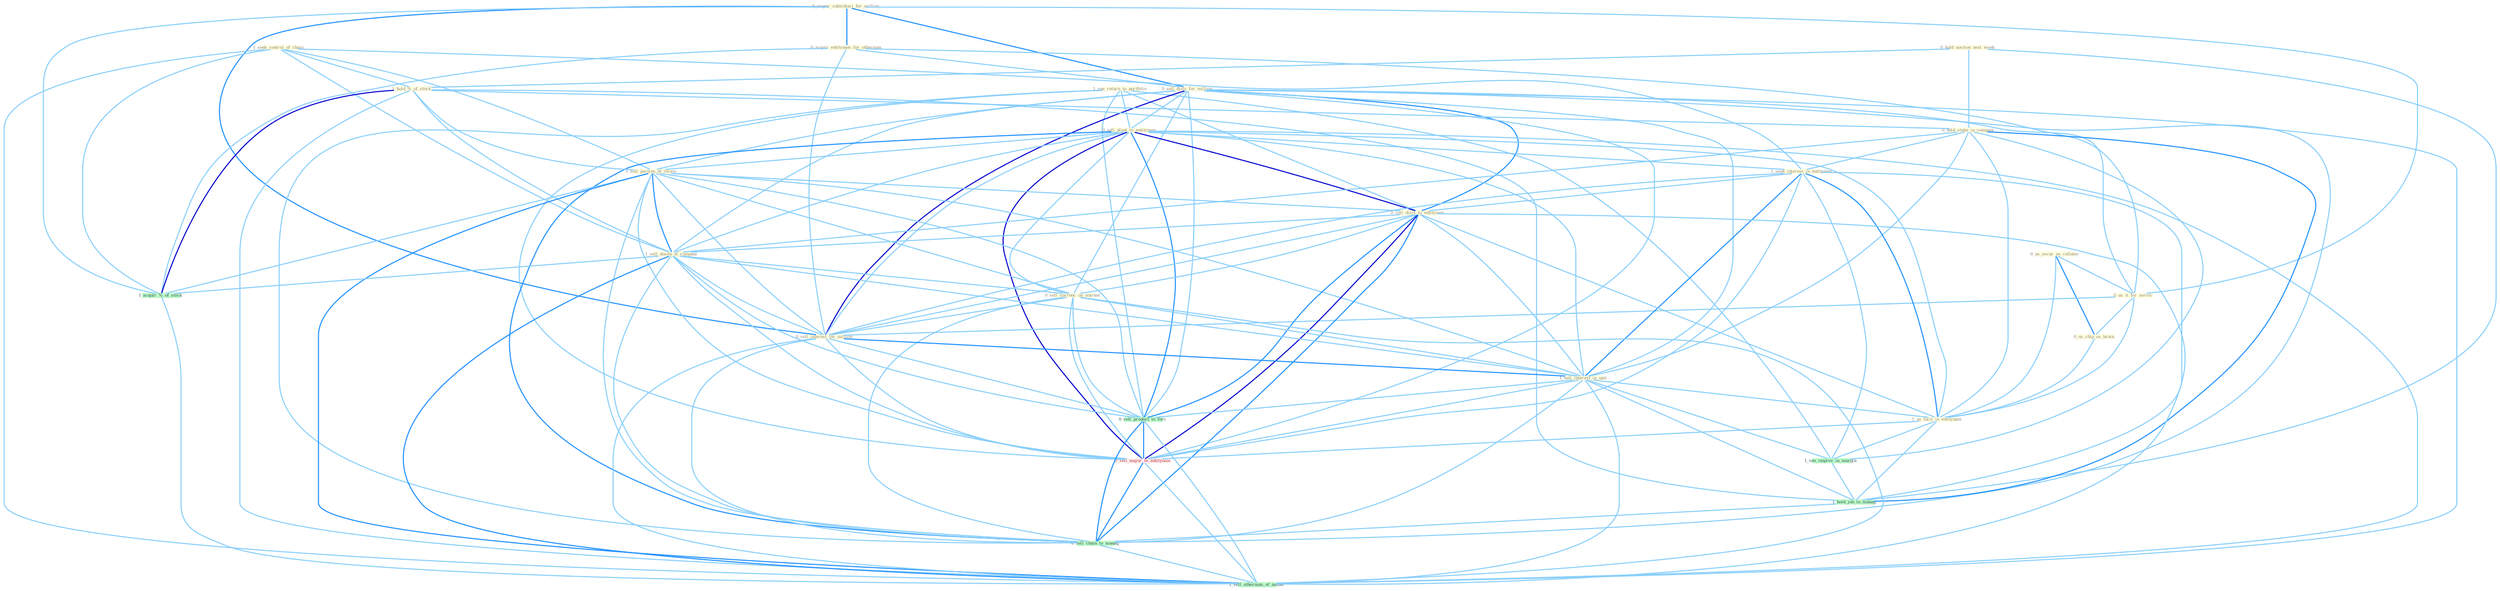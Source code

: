 Graph G{ 
    node
    [shape=polygon,style=filled,width=.5,height=.06,color="#BDFCC9",fixedsize=true,fontsize=4,
    fontcolor="#2f4f4f"];
    {node
    [color="#ffffe0", fontcolor="#8b7d6b"] "0_acquir_subsidiari_for_million " "1_see_return_to_portfolio " "0_acquir_entitynam_for_othernum " "1_seek_control_of_chain " "0_us_secur_as_collater " "0_sell_divis_for_million " "0_hold_auction_next_week " "0_sell_plant_to_entitynam " "1_hold_%_of_stock " "0_hold_stake_in_compani " "1_sell_portion_of_receiv " "0_us_it_for_servic " "1_seek_interest_in_entitynam " "0_us_chip_as_brain " "0_sell_divis_to_entitynam " "1_sell_dozen_of_compani " "0_sell_currenc_on_market " "0_sell_interest_for_million " "1_sell_interest_in_unit " "1_us_facil_in_entitynam "}
{node [color="#fff0f5", fontcolor="#b22222"] "0_sell_major_to_entitynam "}
edge [color="#B0E2FF"];

	"0_acquir_subsidiari_for_million " -- "0_acquir_entitynam_for_othernum " [w="2", color="#1e90ff" , len=0.8];
	"0_acquir_subsidiari_for_million " -- "0_sell_divis_for_million " [w="2", color="#1e90ff" , len=0.8];
	"0_acquir_subsidiari_for_million " -- "0_us_it_for_servic " [w="1", color="#87cefa" ];
	"0_acquir_subsidiari_for_million " -- "0_sell_interest_for_million " [w="2", color="#1e90ff" , len=0.8];
	"0_acquir_subsidiari_for_million " -- "1_acquir_%_of_stock " [w="1", color="#87cefa" ];
	"1_see_return_to_portfolio " -- "0_sell_plant_to_entitynam " [w="1", color="#87cefa" ];
	"1_see_return_to_portfolio " -- "0_sell_divis_to_entitynam " [w="1", color="#87cefa" ];
	"1_see_return_to_portfolio " -- "1_see_improv_in_margin " [w="1", color="#87cefa" ];
	"1_see_return_to_portfolio " -- "0_sell_product_to_forc " [w="1", color="#87cefa" ];
	"1_see_return_to_portfolio " -- "0_sell_major_to_entitynam " [w="1", color="#87cefa" ];
	"1_see_return_to_portfolio " -- "0_sell_chain_to_manag " [w="1", color="#87cefa" ];
	"0_acquir_entitynam_for_othernum " -- "0_sell_divis_for_million " [w="1", color="#87cefa" ];
	"0_acquir_entitynam_for_othernum " -- "0_us_it_for_servic " [w="1", color="#87cefa" ];
	"0_acquir_entitynam_for_othernum " -- "0_sell_interest_for_million " [w="1", color="#87cefa" ];
	"0_acquir_entitynam_for_othernum " -- "1_acquir_%_of_stock " [w="1", color="#87cefa" ];
	"1_seek_control_of_chain " -- "1_hold_%_of_stock " [w="1", color="#87cefa" ];
	"1_seek_control_of_chain " -- "1_sell_portion_of_receiv " [w="1", color="#87cefa" ];
	"1_seek_control_of_chain " -- "1_seek_interest_in_entitynam " [w="1", color="#87cefa" ];
	"1_seek_control_of_chain " -- "1_sell_dozen_of_compani " [w="1", color="#87cefa" ];
	"1_seek_control_of_chain " -- "1_acquir_%_of_stock " [w="1", color="#87cefa" ];
	"1_seek_control_of_chain " -- "1_sell_othernum_of_model " [w="1", color="#87cefa" ];
	"0_us_secur_as_collater " -- "0_us_it_for_servic " [w="1", color="#87cefa" ];
	"0_us_secur_as_collater " -- "0_us_chip_as_brain " [w="2", color="#1e90ff" , len=0.8];
	"0_us_secur_as_collater " -- "1_us_facil_in_entitynam " [w="1", color="#87cefa" ];
	"0_sell_divis_for_million " -- "0_sell_plant_to_entitynam " [w="1", color="#87cefa" ];
	"0_sell_divis_for_million " -- "1_sell_portion_of_receiv " [w="1", color="#87cefa" ];
	"0_sell_divis_for_million " -- "0_us_it_for_servic " [w="1", color="#87cefa" ];
	"0_sell_divis_for_million " -- "0_sell_divis_to_entitynam " [w="2", color="#1e90ff" , len=0.8];
	"0_sell_divis_for_million " -- "1_sell_dozen_of_compani " [w="1", color="#87cefa" ];
	"0_sell_divis_for_million " -- "0_sell_currenc_on_market " [w="1", color="#87cefa" ];
	"0_sell_divis_for_million " -- "0_sell_interest_for_million " [w="3", color="#0000cd" , len=0.6];
	"0_sell_divis_for_million " -- "1_sell_interest_in_unit " [w="1", color="#87cefa" ];
	"0_sell_divis_for_million " -- "0_sell_product_to_forc " [w="1", color="#87cefa" ];
	"0_sell_divis_for_million " -- "0_sell_major_to_entitynam " [w="1", color="#87cefa" ];
	"0_sell_divis_for_million " -- "0_sell_chain_to_manag " [w="1", color="#87cefa" ];
	"0_sell_divis_for_million " -- "1_sell_othernum_of_model " [w="1", color="#87cefa" ];
	"0_hold_auction_next_week " -- "1_hold_%_of_stock " [w="1", color="#87cefa" ];
	"0_hold_auction_next_week " -- "0_hold_stake_in_compani " [w="1", color="#87cefa" ];
	"0_hold_auction_next_week " -- "1_hold_job_in_manag " [w="1", color="#87cefa" ];
	"0_sell_plant_to_entitynam " -- "1_sell_portion_of_receiv " [w="1", color="#87cefa" ];
	"0_sell_plant_to_entitynam " -- "1_seek_interest_in_entitynam " [w="1", color="#87cefa" ];
	"0_sell_plant_to_entitynam " -- "0_sell_divis_to_entitynam " [w="3", color="#0000cd" , len=0.6];
	"0_sell_plant_to_entitynam " -- "1_sell_dozen_of_compani " [w="1", color="#87cefa" ];
	"0_sell_plant_to_entitynam " -- "0_sell_currenc_on_market " [w="1", color="#87cefa" ];
	"0_sell_plant_to_entitynam " -- "0_sell_interest_for_million " [w="1", color="#87cefa" ];
	"0_sell_plant_to_entitynam " -- "1_sell_interest_in_unit " [w="1", color="#87cefa" ];
	"0_sell_plant_to_entitynam " -- "1_us_facil_in_entitynam " [w="1", color="#87cefa" ];
	"0_sell_plant_to_entitynam " -- "0_sell_product_to_forc " [w="2", color="#1e90ff" , len=0.8];
	"0_sell_plant_to_entitynam " -- "0_sell_major_to_entitynam " [w="3", color="#0000cd" , len=0.6];
	"0_sell_plant_to_entitynam " -- "0_sell_chain_to_manag " [w="2", color="#1e90ff" , len=0.8];
	"0_sell_plant_to_entitynam " -- "1_sell_othernum_of_model " [w="1", color="#87cefa" ];
	"1_hold_%_of_stock " -- "0_hold_stake_in_compani " [w="1", color="#87cefa" ];
	"1_hold_%_of_stock " -- "1_sell_portion_of_receiv " [w="1", color="#87cefa" ];
	"1_hold_%_of_stock " -- "1_sell_dozen_of_compani " [w="1", color="#87cefa" ];
	"1_hold_%_of_stock " -- "1_acquir_%_of_stock " [w="3", color="#0000cd" , len=0.6];
	"1_hold_%_of_stock " -- "1_hold_job_in_manag " [w="1", color="#87cefa" ];
	"1_hold_%_of_stock " -- "1_sell_othernum_of_model " [w="1", color="#87cefa" ];
	"0_hold_stake_in_compani " -- "1_seek_interest_in_entitynam " [w="1", color="#87cefa" ];
	"0_hold_stake_in_compani " -- "1_sell_dozen_of_compani " [w="1", color="#87cefa" ];
	"0_hold_stake_in_compani " -- "1_sell_interest_in_unit " [w="1", color="#87cefa" ];
	"0_hold_stake_in_compani " -- "1_us_facil_in_entitynam " [w="1", color="#87cefa" ];
	"0_hold_stake_in_compani " -- "1_see_improv_in_margin " [w="1", color="#87cefa" ];
	"0_hold_stake_in_compani " -- "1_hold_job_in_manag " [w="2", color="#1e90ff" , len=0.8];
	"1_sell_portion_of_receiv " -- "0_sell_divis_to_entitynam " [w="1", color="#87cefa" ];
	"1_sell_portion_of_receiv " -- "1_sell_dozen_of_compani " [w="2", color="#1e90ff" , len=0.8];
	"1_sell_portion_of_receiv " -- "0_sell_currenc_on_market " [w="1", color="#87cefa" ];
	"1_sell_portion_of_receiv " -- "0_sell_interest_for_million " [w="1", color="#87cefa" ];
	"1_sell_portion_of_receiv " -- "1_sell_interest_in_unit " [w="1", color="#87cefa" ];
	"1_sell_portion_of_receiv " -- "1_acquir_%_of_stock " [w="1", color="#87cefa" ];
	"1_sell_portion_of_receiv " -- "0_sell_product_to_forc " [w="1", color="#87cefa" ];
	"1_sell_portion_of_receiv " -- "0_sell_major_to_entitynam " [w="1", color="#87cefa" ];
	"1_sell_portion_of_receiv " -- "0_sell_chain_to_manag " [w="1", color="#87cefa" ];
	"1_sell_portion_of_receiv " -- "1_sell_othernum_of_model " [w="2", color="#1e90ff" , len=0.8];
	"0_us_it_for_servic " -- "0_us_chip_as_brain " [w="1", color="#87cefa" ];
	"0_us_it_for_servic " -- "0_sell_interest_for_million " [w="1", color="#87cefa" ];
	"0_us_it_for_servic " -- "1_us_facil_in_entitynam " [w="1", color="#87cefa" ];
	"1_seek_interest_in_entitynam " -- "0_sell_divis_to_entitynam " [w="1", color="#87cefa" ];
	"1_seek_interest_in_entitynam " -- "0_sell_interest_for_million " [w="1", color="#87cefa" ];
	"1_seek_interest_in_entitynam " -- "1_sell_interest_in_unit " [w="2", color="#1e90ff" , len=0.8];
	"1_seek_interest_in_entitynam " -- "1_us_facil_in_entitynam " [w="2", color="#1e90ff" , len=0.8];
	"1_seek_interest_in_entitynam " -- "1_see_improv_in_margin " [w="1", color="#87cefa" ];
	"1_seek_interest_in_entitynam " -- "1_hold_job_in_manag " [w="1", color="#87cefa" ];
	"1_seek_interest_in_entitynam " -- "0_sell_major_to_entitynam " [w="1", color="#87cefa" ];
	"0_us_chip_as_brain " -- "1_us_facil_in_entitynam " [w="1", color="#87cefa" ];
	"0_sell_divis_to_entitynam " -- "1_sell_dozen_of_compani " [w="1", color="#87cefa" ];
	"0_sell_divis_to_entitynam " -- "0_sell_currenc_on_market " [w="1", color="#87cefa" ];
	"0_sell_divis_to_entitynam " -- "0_sell_interest_for_million " [w="1", color="#87cefa" ];
	"0_sell_divis_to_entitynam " -- "1_sell_interest_in_unit " [w="1", color="#87cefa" ];
	"0_sell_divis_to_entitynam " -- "1_us_facil_in_entitynam " [w="1", color="#87cefa" ];
	"0_sell_divis_to_entitynam " -- "0_sell_product_to_forc " [w="2", color="#1e90ff" , len=0.8];
	"0_sell_divis_to_entitynam " -- "0_sell_major_to_entitynam " [w="3", color="#0000cd" , len=0.6];
	"0_sell_divis_to_entitynam " -- "0_sell_chain_to_manag " [w="2", color="#1e90ff" , len=0.8];
	"0_sell_divis_to_entitynam " -- "1_sell_othernum_of_model " [w="1", color="#87cefa" ];
	"1_sell_dozen_of_compani " -- "0_sell_currenc_on_market " [w="1", color="#87cefa" ];
	"1_sell_dozen_of_compani " -- "0_sell_interest_for_million " [w="1", color="#87cefa" ];
	"1_sell_dozen_of_compani " -- "1_sell_interest_in_unit " [w="1", color="#87cefa" ];
	"1_sell_dozen_of_compani " -- "1_acquir_%_of_stock " [w="1", color="#87cefa" ];
	"1_sell_dozen_of_compani " -- "0_sell_product_to_forc " [w="1", color="#87cefa" ];
	"1_sell_dozen_of_compani " -- "0_sell_major_to_entitynam " [w="1", color="#87cefa" ];
	"1_sell_dozen_of_compani " -- "0_sell_chain_to_manag " [w="1", color="#87cefa" ];
	"1_sell_dozen_of_compani " -- "1_sell_othernum_of_model " [w="2", color="#1e90ff" , len=0.8];
	"0_sell_currenc_on_market " -- "0_sell_interest_for_million " [w="1", color="#87cefa" ];
	"0_sell_currenc_on_market " -- "1_sell_interest_in_unit " [w="1", color="#87cefa" ];
	"0_sell_currenc_on_market " -- "0_sell_product_to_forc " [w="1", color="#87cefa" ];
	"0_sell_currenc_on_market " -- "0_sell_major_to_entitynam " [w="1", color="#87cefa" ];
	"0_sell_currenc_on_market " -- "0_sell_chain_to_manag " [w="1", color="#87cefa" ];
	"0_sell_currenc_on_market " -- "1_sell_othernum_of_model " [w="1", color="#87cefa" ];
	"0_sell_interest_for_million " -- "1_sell_interest_in_unit " [w="2", color="#1e90ff" , len=0.8];
	"0_sell_interest_for_million " -- "0_sell_product_to_forc " [w="1", color="#87cefa" ];
	"0_sell_interest_for_million " -- "0_sell_major_to_entitynam " [w="1", color="#87cefa" ];
	"0_sell_interest_for_million " -- "0_sell_chain_to_manag " [w="1", color="#87cefa" ];
	"0_sell_interest_for_million " -- "1_sell_othernum_of_model " [w="1", color="#87cefa" ];
	"1_sell_interest_in_unit " -- "1_us_facil_in_entitynam " [w="1", color="#87cefa" ];
	"1_sell_interest_in_unit " -- "1_see_improv_in_margin " [w="1", color="#87cefa" ];
	"1_sell_interest_in_unit " -- "1_hold_job_in_manag " [w="1", color="#87cefa" ];
	"1_sell_interest_in_unit " -- "0_sell_product_to_forc " [w="1", color="#87cefa" ];
	"1_sell_interest_in_unit " -- "0_sell_major_to_entitynam " [w="1", color="#87cefa" ];
	"1_sell_interest_in_unit " -- "0_sell_chain_to_manag " [w="1", color="#87cefa" ];
	"1_sell_interest_in_unit " -- "1_sell_othernum_of_model " [w="1", color="#87cefa" ];
	"1_us_facil_in_entitynam " -- "1_see_improv_in_margin " [w="1", color="#87cefa" ];
	"1_us_facil_in_entitynam " -- "1_hold_job_in_manag " [w="1", color="#87cefa" ];
	"1_us_facil_in_entitynam " -- "0_sell_major_to_entitynam " [w="1", color="#87cefa" ];
	"1_see_improv_in_margin " -- "1_hold_job_in_manag " [w="1", color="#87cefa" ];
	"1_acquir_%_of_stock " -- "1_sell_othernum_of_model " [w="1", color="#87cefa" ];
	"1_hold_job_in_manag " -- "0_sell_chain_to_manag " [w="1", color="#87cefa" ];
	"0_sell_product_to_forc " -- "0_sell_major_to_entitynam " [w="2", color="#1e90ff" , len=0.8];
	"0_sell_product_to_forc " -- "0_sell_chain_to_manag " [w="2", color="#1e90ff" , len=0.8];
	"0_sell_product_to_forc " -- "1_sell_othernum_of_model " [w="1", color="#87cefa" ];
	"0_sell_major_to_entitynam " -- "0_sell_chain_to_manag " [w="2", color="#1e90ff" , len=0.8];
	"0_sell_major_to_entitynam " -- "1_sell_othernum_of_model " [w="1", color="#87cefa" ];
	"0_sell_chain_to_manag " -- "1_sell_othernum_of_model " [w="1", color="#87cefa" ];
}
